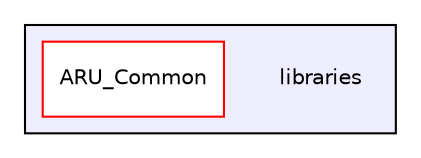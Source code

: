 digraph "libraries" {
  compound=true
  node [ fontsize="10", fontname="Helvetica"];
  edge [ labelfontsize="10", labelfontname="Helvetica"];
  subgraph clusterdir_bc0718b08fb2015b8e59c47b2805f60c {
    graph [ bgcolor="#eeeeff", pencolor="black", label="" URL="dir_bc0718b08fb2015b8e59c47b2805f60c.html"];
    dir_bc0718b08fb2015b8e59c47b2805f60c [shape=plaintext label="libraries"];
    dir_15974ba2cd0d52a94c6e039939dc35b1 [shape=box label="ARU_Common" color="red" fillcolor="white" style="filled" URL="dir_15974ba2cd0d52a94c6e039939dc35b1.html"];
  }
}
